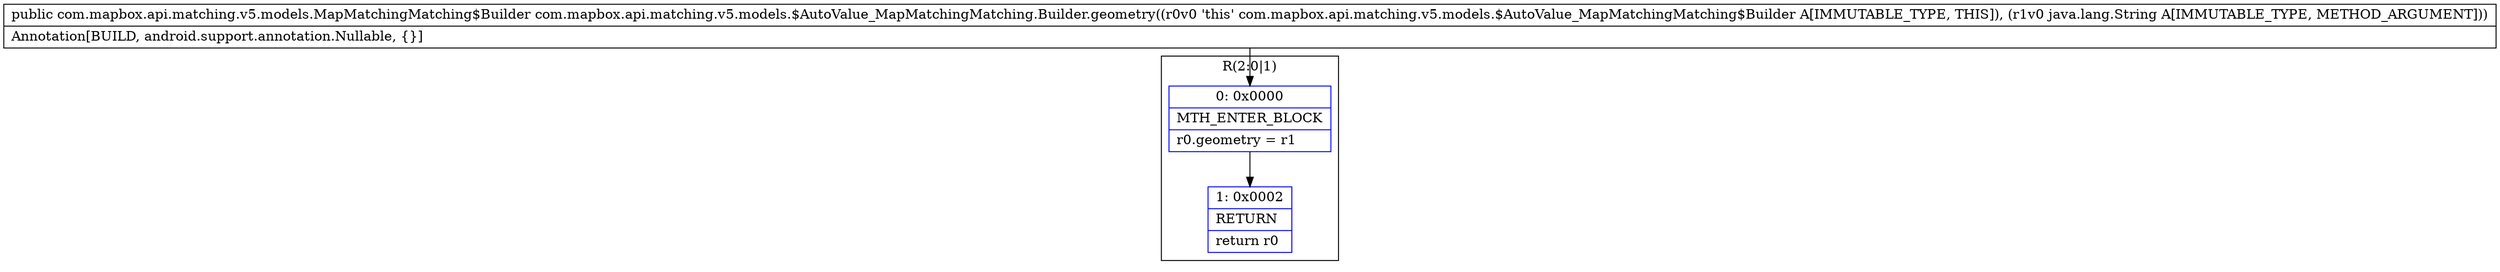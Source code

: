 digraph "CFG forcom.mapbox.api.matching.v5.models.$AutoValue_MapMatchingMatching.Builder.geometry(Ljava\/lang\/String;)Lcom\/mapbox\/api\/matching\/v5\/models\/MapMatchingMatching$Builder;" {
subgraph cluster_Region_1244765901 {
label = "R(2:0|1)";
node [shape=record,color=blue];
Node_0 [shape=record,label="{0\:\ 0x0000|MTH_ENTER_BLOCK\l|r0.geometry = r1\l}"];
Node_1 [shape=record,label="{1\:\ 0x0002|RETURN\l|return r0\l}"];
}
MethodNode[shape=record,label="{public com.mapbox.api.matching.v5.models.MapMatchingMatching$Builder com.mapbox.api.matching.v5.models.$AutoValue_MapMatchingMatching.Builder.geometry((r0v0 'this' com.mapbox.api.matching.v5.models.$AutoValue_MapMatchingMatching$Builder A[IMMUTABLE_TYPE, THIS]), (r1v0 java.lang.String A[IMMUTABLE_TYPE, METHOD_ARGUMENT]))  | Annotation[BUILD, android.support.annotation.Nullable, \{\}]\l}"];
MethodNode -> Node_0;
Node_0 -> Node_1;
}

